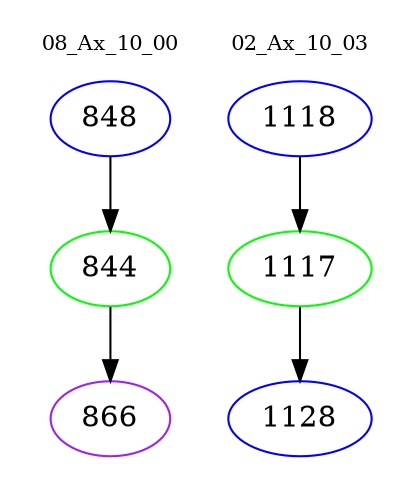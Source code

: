 digraph{
subgraph cluster_0 {
color = white
label = "08_Ax_10_00";
fontsize=10;
T0_848 [label="848", color="blue"]
T0_848 -> T0_844 [color="black"]
T0_844 [label="844", color="green"]
T0_844 -> T0_866 [color="black"]
T0_866 [label="866", color="purple"]
}
subgraph cluster_1 {
color = white
label = "02_Ax_10_03";
fontsize=10;
T1_1118 [label="1118", color="blue"]
T1_1118 -> T1_1117 [color="black"]
T1_1117 [label="1117", color="green"]
T1_1117 -> T1_1128 [color="black"]
T1_1128 [label="1128", color="blue"]
}
}
